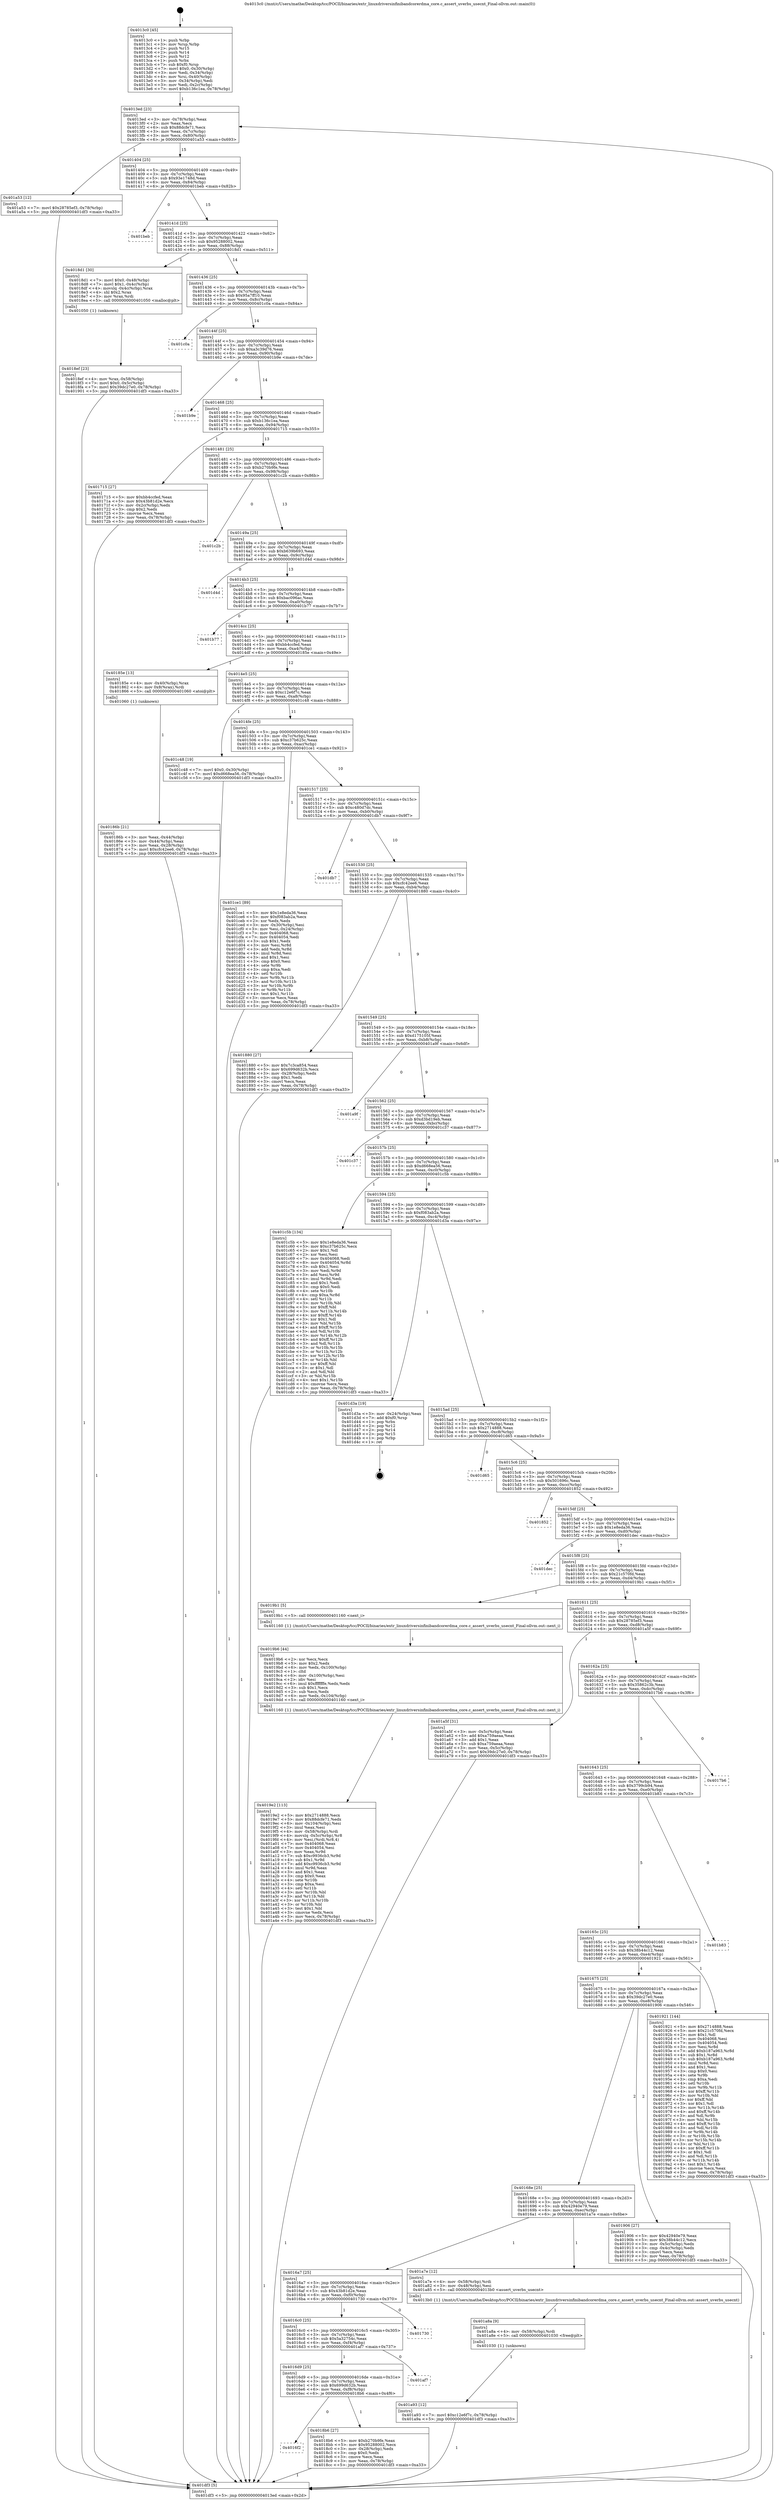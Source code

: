 digraph "0x4013c0" {
  label = "0x4013c0 (/mnt/c/Users/mathe/Desktop/tcc/POCII/binaries/extr_linuxdriversinfinibandcorerdma_core.c_assert_uverbs_usecnt_Final-ollvm.out::main(0))"
  labelloc = "t"
  node[shape=record]

  Entry [label="",width=0.3,height=0.3,shape=circle,fillcolor=black,style=filled]
  "0x4013ed" [label="{
     0x4013ed [23]\l
     | [instrs]\l
     &nbsp;&nbsp;0x4013ed \<+3\>: mov -0x78(%rbp),%eax\l
     &nbsp;&nbsp;0x4013f0 \<+2\>: mov %eax,%ecx\l
     &nbsp;&nbsp;0x4013f2 \<+6\>: sub $0x88dcfe71,%ecx\l
     &nbsp;&nbsp;0x4013f8 \<+3\>: mov %eax,-0x7c(%rbp)\l
     &nbsp;&nbsp;0x4013fb \<+3\>: mov %ecx,-0x80(%rbp)\l
     &nbsp;&nbsp;0x4013fe \<+6\>: je 0000000000401a53 \<main+0x693\>\l
  }"]
  "0x401a53" [label="{
     0x401a53 [12]\l
     | [instrs]\l
     &nbsp;&nbsp;0x401a53 \<+7\>: movl $0x28785ef3,-0x78(%rbp)\l
     &nbsp;&nbsp;0x401a5a \<+5\>: jmp 0000000000401df3 \<main+0xa33\>\l
  }"]
  "0x401404" [label="{
     0x401404 [25]\l
     | [instrs]\l
     &nbsp;&nbsp;0x401404 \<+5\>: jmp 0000000000401409 \<main+0x49\>\l
     &nbsp;&nbsp;0x401409 \<+3\>: mov -0x7c(%rbp),%eax\l
     &nbsp;&nbsp;0x40140c \<+5\>: sub $0x93e1748d,%eax\l
     &nbsp;&nbsp;0x401411 \<+6\>: mov %eax,-0x84(%rbp)\l
     &nbsp;&nbsp;0x401417 \<+6\>: je 0000000000401beb \<main+0x82b\>\l
  }"]
  Exit [label="",width=0.3,height=0.3,shape=circle,fillcolor=black,style=filled,peripheries=2]
  "0x401beb" [label="{
     0x401beb\l
  }", style=dashed]
  "0x40141d" [label="{
     0x40141d [25]\l
     | [instrs]\l
     &nbsp;&nbsp;0x40141d \<+5\>: jmp 0000000000401422 \<main+0x62\>\l
     &nbsp;&nbsp;0x401422 \<+3\>: mov -0x7c(%rbp),%eax\l
     &nbsp;&nbsp;0x401425 \<+5\>: sub $0x95288002,%eax\l
     &nbsp;&nbsp;0x40142a \<+6\>: mov %eax,-0x88(%rbp)\l
     &nbsp;&nbsp;0x401430 \<+6\>: je 00000000004018d1 \<main+0x511\>\l
  }"]
  "0x401a93" [label="{
     0x401a93 [12]\l
     | [instrs]\l
     &nbsp;&nbsp;0x401a93 \<+7\>: movl $0xc12e6f7c,-0x78(%rbp)\l
     &nbsp;&nbsp;0x401a9a \<+5\>: jmp 0000000000401df3 \<main+0xa33\>\l
  }"]
  "0x4018d1" [label="{
     0x4018d1 [30]\l
     | [instrs]\l
     &nbsp;&nbsp;0x4018d1 \<+7\>: movl $0x0,-0x48(%rbp)\l
     &nbsp;&nbsp;0x4018d8 \<+7\>: movl $0x1,-0x4c(%rbp)\l
     &nbsp;&nbsp;0x4018df \<+4\>: movslq -0x4c(%rbp),%rax\l
     &nbsp;&nbsp;0x4018e3 \<+4\>: shl $0x2,%rax\l
     &nbsp;&nbsp;0x4018e7 \<+3\>: mov %rax,%rdi\l
     &nbsp;&nbsp;0x4018ea \<+5\>: call 0000000000401050 \<malloc@plt\>\l
     | [calls]\l
     &nbsp;&nbsp;0x401050 \{1\} (unknown)\l
  }"]
  "0x401436" [label="{
     0x401436 [25]\l
     | [instrs]\l
     &nbsp;&nbsp;0x401436 \<+5\>: jmp 000000000040143b \<main+0x7b\>\l
     &nbsp;&nbsp;0x40143b \<+3\>: mov -0x7c(%rbp),%eax\l
     &nbsp;&nbsp;0x40143e \<+5\>: sub $0x95a7ff10,%eax\l
     &nbsp;&nbsp;0x401443 \<+6\>: mov %eax,-0x8c(%rbp)\l
     &nbsp;&nbsp;0x401449 \<+6\>: je 0000000000401c0a \<main+0x84a\>\l
  }"]
  "0x401a8a" [label="{
     0x401a8a [9]\l
     | [instrs]\l
     &nbsp;&nbsp;0x401a8a \<+4\>: mov -0x58(%rbp),%rdi\l
     &nbsp;&nbsp;0x401a8e \<+5\>: call 0000000000401030 \<free@plt\>\l
     | [calls]\l
     &nbsp;&nbsp;0x401030 \{1\} (unknown)\l
  }"]
  "0x401c0a" [label="{
     0x401c0a\l
  }", style=dashed]
  "0x40144f" [label="{
     0x40144f [25]\l
     | [instrs]\l
     &nbsp;&nbsp;0x40144f \<+5\>: jmp 0000000000401454 \<main+0x94\>\l
     &nbsp;&nbsp;0x401454 \<+3\>: mov -0x7c(%rbp),%eax\l
     &nbsp;&nbsp;0x401457 \<+5\>: sub $0xa3c39d76,%eax\l
     &nbsp;&nbsp;0x40145c \<+6\>: mov %eax,-0x90(%rbp)\l
     &nbsp;&nbsp;0x401462 \<+6\>: je 0000000000401b9e \<main+0x7de\>\l
  }"]
  "0x4019e2" [label="{
     0x4019e2 [113]\l
     | [instrs]\l
     &nbsp;&nbsp;0x4019e2 \<+5\>: mov $0x2714888,%ecx\l
     &nbsp;&nbsp;0x4019e7 \<+5\>: mov $0x88dcfe71,%edx\l
     &nbsp;&nbsp;0x4019ec \<+6\>: mov -0x104(%rbp),%esi\l
     &nbsp;&nbsp;0x4019f2 \<+3\>: imul %eax,%esi\l
     &nbsp;&nbsp;0x4019f5 \<+4\>: mov -0x58(%rbp),%rdi\l
     &nbsp;&nbsp;0x4019f9 \<+4\>: movslq -0x5c(%rbp),%r8\l
     &nbsp;&nbsp;0x4019fd \<+4\>: mov %esi,(%rdi,%r8,4)\l
     &nbsp;&nbsp;0x401a01 \<+7\>: mov 0x404068,%eax\l
     &nbsp;&nbsp;0x401a08 \<+7\>: mov 0x404054,%esi\l
     &nbsp;&nbsp;0x401a0f \<+3\>: mov %eax,%r9d\l
     &nbsp;&nbsp;0x401a12 \<+7\>: sub $0xc9936cb3,%r9d\l
     &nbsp;&nbsp;0x401a19 \<+4\>: sub $0x1,%r9d\l
     &nbsp;&nbsp;0x401a1d \<+7\>: add $0xc9936cb3,%r9d\l
     &nbsp;&nbsp;0x401a24 \<+4\>: imul %r9d,%eax\l
     &nbsp;&nbsp;0x401a28 \<+3\>: and $0x1,%eax\l
     &nbsp;&nbsp;0x401a2b \<+3\>: cmp $0x0,%eax\l
     &nbsp;&nbsp;0x401a2e \<+4\>: sete %r10b\l
     &nbsp;&nbsp;0x401a32 \<+3\>: cmp $0xa,%esi\l
     &nbsp;&nbsp;0x401a35 \<+4\>: setl %r11b\l
     &nbsp;&nbsp;0x401a39 \<+3\>: mov %r10b,%bl\l
     &nbsp;&nbsp;0x401a3c \<+3\>: and %r11b,%bl\l
     &nbsp;&nbsp;0x401a3f \<+3\>: xor %r11b,%r10b\l
     &nbsp;&nbsp;0x401a42 \<+3\>: or %r10b,%bl\l
     &nbsp;&nbsp;0x401a45 \<+3\>: test $0x1,%bl\l
     &nbsp;&nbsp;0x401a48 \<+3\>: cmovne %edx,%ecx\l
     &nbsp;&nbsp;0x401a4b \<+3\>: mov %ecx,-0x78(%rbp)\l
     &nbsp;&nbsp;0x401a4e \<+5\>: jmp 0000000000401df3 \<main+0xa33\>\l
  }"]
  "0x401b9e" [label="{
     0x401b9e\l
  }", style=dashed]
  "0x401468" [label="{
     0x401468 [25]\l
     | [instrs]\l
     &nbsp;&nbsp;0x401468 \<+5\>: jmp 000000000040146d \<main+0xad\>\l
     &nbsp;&nbsp;0x40146d \<+3\>: mov -0x7c(%rbp),%eax\l
     &nbsp;&nbsp;0x401470 \<+5\>: sub $0xb136c1ea,%eax\l
     &nbsp;&nbsp;0x401475 \<+6\>: mov %eax,-0x94(%rbp)\l
     &nbsp;&nbsp;0x40147b \<+6\>: je 0000000000401715 \<main+0x355\>\l
  }"]
  "0x4019b6" [label="{
     0x4019b6 [44]\l
     | [instrs]\l
     &nbsp;&nbsp;0x4019b6 \<+2\>: xor %ecx,%ecx\l
     &nbsp;&nbsp;0x4019b8 \<+5\>: mov $0x2,%edx\l
     &nbsp;&nbsp;0x4019bd \<+6\>: mov %edx,-0x100(%rbp)\l
     &nbsp;&nbsp;0x4019c3 \<+1\>: cltd\l
     &nbsp;&nbsp;0x4019c4 \<+6\>: mov -0x100(%rbp),%esi\l
     &nbsp;&nbsp;0x4019ca \<+2\>: idiv %esi\l
     &nbsp;&nbsp;0x4019cc \<+6\>: imul $0xfffffffe,%edx,%edx\l
     &nbsp;&nbsp;0x4019d2 \<+3\>: sub $0x1,%ecx\l
     &nbsp;&nbsp;0x4019d5 \<+2\>: sub %ecx,%edx\l
     &nbsp;&nbsp;0x4019d7 \<+6\>: mov %edx,-0x104(%rbp)\l
     &nbsp;&nbsp;0x4019dd \<+5\>: call 0000000000401160 \<next_i\>\l
     | [calls]\l
     &nbsp;&nbsp;0x401160 \{1\} (/mnt/c/Users/mathe/Desktop/tcc/POCII/binaries/extr_linuxdriversinfinibandcorerdma_core.c_assert_uverbs_usecnt_Final-ollvm.out::next_i)\l
  }"]
  "0x401715" [label="{
     0x401715 [27]\l
     | [instrs]\l
     &nbsp;&nbsp;0x401715 \<+5\>: mov $0xbb4ccfed,%eax\l
     &nbsp;&nbsp;0x40171a \<+5\>: mov $0x43b81d2e,%ecx\l
     &nbsp;&nbsp;0x40171f \<+3\>: mov -0x2c(%rbp),%edx\l
     &nbsp;&nbsp;0x401722 \<+3\>: cmp $0x2,%edx\l
     &nbsp;&nbsp;0x401725 \<+3\>: cmovne %ecx,%eax\l
     &nbsp;&nbsp;0x401728 \<+3\>: mov %eax,-0x78(%rbp)\l
     &nbsp;&nbsp;0x40172b \<+5\>: jmp 0000000000401df3 \<main+0xa33\>\l
  }"]
  "0x401481" [label="{
     0x401481 [25]\l
     | [instrs]\l
     &nbsp;&nbsp;0x401481 \<+5\>: jmp 0000000000401486 \<main+0xc6\>\l
     &nbsp;&nbsp;0x401486 \<+3\>: mov -0x7c(%rbp),%eax\l
     &nbsp;&nbsp;0x401489 \<+5\>: sub $0xb270b9fe,%eax\l
     &nbsp;&nbsp;0x40148e \<+6\>: mov %eax,-0x98(%rbp)\l
     &nbsp;&nbsp;0x401494 \<+6\>: je 0000000000401c2b \<main+0x86b\>\l
  }"]
  "0x401df3" [label="{
     0x401df3 [5]\l
     | [instrs]\l
     &nbsp;&nbsp;0x401df3 \<+5\>: jmp 00000000004013ed \<main+0x2d\>\l
  }"]
  "0x4013c0" [label="{
     0x4013c0 [45]\l
     | [instrs]\l
     &nbsp;&nbsp;0x4013c0 \<+1\>: push %rbp\l
     &nbsp;&nbsp;0x4013c1 \<+3\>: mov %rsp,%rbp\l
     &nbsp;&nbsp;0x4013c4 \<+2\>: push %r15\l
     &nbsp;&nbsp;0x4013c6 \<+2\>: push %r14\l
     &nbsp;&nbsp;0x4013c8 \<+2\>: push %r12\l
     &nbsp;&nbsp;0x4013ca \<+1\>: push %rbx\l
     &nbsp;&nbsp;0x4013cb \<+7\>: sub $0xf0,%rsp\l
     &nbsp;&nbsp;0x4013d2 \<+7\>: movl $0x0,-0x30(%rbp)\l
     &nbsp;&nbsp;0x4013d9 \<+3\>: mov %edi,-0x34(%rbp)\l
     &nbsp;&nbsp;0x4013dc \<+4\>: mov %rsi,-0x40(%rbp)\l
     &nbsp;&nbsp;0x4013e0 \<+3\>: mov -0x34(%rbp),%edi\l
     &nbsp;&nbsp;0x4013e3 \<+3\>: mov %edi,-0x2c(%rbp)\l
     &nbsp;&nbsp;0x4013e6 \<+7\>: movl $0xb136c1ea,-0x78(%rbp)\l
  }"]
  "0x4018ef" [label="{
     0x4018ef [23]\l
     | [instrs]\l
     &nbsp;&nbsp;0x4018ef \<+4\>: mov %rax,-0x58(%rbp)\l
     &nbsp;&nbsp;0x4018f3 \<+7\>: movl $0x0,-0x5c(%rbp)\l
     &nbsp;&nbsp;0x4018fa \<+7\>: movl $0x39dc27e0,-0x78(%rbp)\l
     &nbsp;&nbsp;0x401901 \<+5\>: jmp 0000000000401df3 \<main+0xa33\>\l
  }"]
  "0x401c2b" [label="{
     0x401c2b\l
  }", style=dashed]
  "0x40149a" [label="{
     0x40149a [25]\l
     | [instrs]\l
     &nbsp;&nbsp;0x40149a \<+5\>: jmp 000000000040149f \<main+0xdf\>\l
     &nbsp;&nbsp;0x40149f \<+3\>: mov -0x7c(%rbp),%eax\l
     &nbsp;&nbsp;0x4014a2 \<+5\>: sub $0xb639b693,%eax\l
     &nbsp;&nbsp;0x4014a7 \<+6\>: mov %eax,-0x9c(%rbp)\l
     &nbsp;&nbsp;0x4014ad \<+6\>: je 0000000000401d4d \<main+0x98d\>\l
  }"]
  "0x4016f2" [label="{
     0x4016f2\l
  }", style=dashed]
  "0x401d4d" [label="{
     0x401d4d\l
  }", style=dashed]
  "0x4014b3" [label="{
     0x4014b3 [25]\l
     | [instrs]\l
     &nbsp;&nbsp;0x4014b3 \<+5\>: jmp 00000000004014b8 \<main+0xf8\>\l
     &nbsp;&nbsp;0x4014b8 \<+3\>: mov -0x7c(%rbp),%eax\l
     &nbsp;&nbsp;0x4014bb \<+5\>: sub $0xbac096ac,%eax\l
     &nbsp;&nbsp;0x4014c0 \<+6\>: mov %eax,-0xa0(%rbp)\l
     &nbsp;&nbsp;0x4014c6 \<+6\>: je 0000000000401b77 \<main+0x7b7\>\l
  }"]
  "0x4018b6" [label="{
     0x4018b6 [27]\l
     | [instrs]\l
     &nbsp;&nbsp;0x4018b6 \<+5\>: mov $0xb270b9fe,%eax\l
     &nbsp;&nbsp;0x4018bb \<+5\>: mov $0x95288002,%ecx\l
     &nbsp;&nbsp;0x4018c0 \<+3\>: mov -0x28(%rbp),%edx\l
     &nbsp;&nbsp;0x4018c3 \<+3\>: cmp $0x0,%edx\l
     &nbsp;&nbsp;0x4018c6 \<+3\>: cmove %ecx,%eax\l
     &nbsp;&nbsp;0x4018c9 \<+3\>: mov %eax,-0x78(%rbp)\l
     &nbsp;&nbsp;0x4018cc \<+5\>: jmp 0000000000401df3 \<main+0xa33\>\l
  }"]
  "0x401b77" [label="{
     0x401b77\l
  }", style=dashed]
  "0x4014cc" [label="{
     0x4014cc [25]\l
     | [instrs]\l
     &nbsp;&nbsp;0x4014cc \<+5\>: jmp 00000000004014d1 \<main+0x111\>\l
     &nbsp;&nbsp;0x4014d1 \<+3\>: mov -0x7c(%rbp),%eax\l
     &nbsp;&nbsp;0x4014d4 \<+5\>: sub $0xbb4ccfed,%eax\l
     &nbsp;&nbsp;0x4014d9 \<+6\>: mov %eax,-0xa4(%rbp)\l
     &nbsp;&nbsp;0x4014df \<+6\>: je 000000000040185e \<main+0x49e\>\l
  }"]
  "0x4016d9" [label="{
     0x4016d9 [25]\l
     | [instrs]\l
     &nbsp;&nbsp;0x4016d9 \<+5\>: jmp 00000000004016de \<main+0x31e\>\l
     &nbsp;&nbsp;0x4016de \<+3\>: mov -0x7c(%rbp),%eax\l
     &nbsp;&nbsp;0x4016e1 \<+5\>: sub $0x699d632b,%eax\l
     &nbsp;&nbsp;0x4016e6 \<+6\>: mov %eax,-0xf8(%rbp)\l
     &nbsp;&nbsp;0x4016ec \<+6\>: je 00000000004018b6 \<main+0x4f6\>\l
  }"]
  "0x40185e" [label="{
     0x40185e [13]\l
     | [instrs]\l
     &nbsp;&nbsp;0x40185e \<+4\>: mov -0x40(%rbp),%rax\l
     &nbsp;&nbsp;0x401862 \<+4\>: mov 0x8(%rax),%rdi\l
     &nbsp;&nbsp;0x401866 \<+5\>: call 0000000000401060 \<atoi@plt\>\l
     | [calls]\l
     &nbsp;&nbsp;0x401060 \{1\} (unknown)\l
  }"]
  "0x4014e5" [label="{
     0x4014e5 [25]\l
     | [instrs]\l
     &nbsp;&nbsp;0x4014e5 \<+5\>: jmp 00000000004014ea \<main+0x12a\>\l
     &nbsp;&nbsp;0x4014ea \<+3\>: mov -0x7c(%rbp),%eax\l
     &nbsp;&nbsp;0x4014ed \<+5\>: sub $0xc12e6f7c,%eax\l
     &nbsp;&nbsp;0x4014f2 \<+6\>: mov %eax,-0xa8(%rbp)\l
     &nbsp;&nbsp;0x4014f8 \<+6\>: je 0000000000401c48 \<main+0x888\>\l
  }"]
  "0x40186b" [label="{
     0x40186b [21]\l
     | [instrs]\l
     &nbsp;&nbsp;0x40186b \<+3\>: mov %eax,-0x44(%rbp)\l
     &nbsp;&nbsp;0x40186e \<+3\>: mov -0x44(%rbp),%eax\l
     &nbsp;&nbsp;0x401871 \<+3\>: mov %eax,-0x28(%rbp)\l
     &nbsp;&nbsp;0x401874 \<+7\>: movl $0xcfc42ee6,-0x78(%rbp)\l
     &nbsp;&nbsp;0x40187b \<+5\>: jmp 0000000000401df3 \<main+0xa33\>\l
  }"]
  "0x401af7" [label="{
     0x401af7\l
  }", style=dashed]
  "0x401c48" [label="{
     0x401c48 [19]\l
     | [instrs]\l
     &nbsp;&nbsp;0x401c48 \<+7\>: movl $0x0,-0x30(%rbp)\l
     &nbsp;&nbsp;0x401c4f \<+7\>: movl $0xd668ea56,-0x78(%rbp)\l
     &nbsp;&nbsp;0x401c56 \<+5\>: jmp 0000000000401df3 \<main+0xa33\>\l
  }"]
  "0x4014fe" [label="{
     0x4014fe [25]\l
     | [instrs]\l
     &nbsp;&nbsp;0x4014fe \<+5\>: jmp 0000000000401503 \<main+0x143\>\l
     &nbsp;&nbsp;0x401503 \<+3\>: mov -0x7c(%rbp),%eax\l
     &nbsp;&nbsp;0x401506 \<+5\>: sub $0xc37b625c,%eax\l
     &nbsp;&nbsp;0x40150b \<+6\>: mov %eax,-0xac(%rbp)\l
     &nbsp;&nbsp;0x401511 \<+6\>: je 0000000000401ce1 \<main+0x921\>\l
  }"]
  "0x4016c0" [label="{
     0x4016c0 [25]\l
     | [instrs]\l
     &nbsp;&nbsp;0x4016c0 \<+5\>: jmp 00000000004016c5 \<main+0x305\>\l
     &nbsp;&nbsp;0x4016c5 \<+3\>: mov -0x7c(%rbp),%eax\l
     &nbsp;&nbsp;0x4016c8 \<+5\>: sub $0x5a32754c,%eax\l
     &nbsp;&nbsp;0x4016cd \<+6\>: mov %eax,-0xf4(%rbp)\l
     &nbsp;&nbsp;0x4016d3 \<+6\>: je 0000000000401af7 \<main+0x737\>\l
  }"]
  "0x401ce1" [label="{
     0x401ce1 [89]\l
     | [instrs]\l
     &nbsp;&nbsp;0x401ce1 \<+5\>: mov $0x1e8eda36,%eax\l
     &nbsp;&nbsp;0x401ce6 \<+5\>: mov $0xf083ab2a,%ecx\l
     &nbsp;&nbsp;0x401ceb \<+2\>: xor %edx,%edx\l
     &nbsp;&nbsp;0x401ced \<+3\>: mov -0x30(%rbp),%esi\l
     &nbsp;&nbsp;0x401cf0 \<+3\>: mov %esi,-0x24(%rbp)\l
     &nbsp;&nbsp;0x401cf3 \<+7\>: mov 0x404068,%esi\l
     &nbsp;&nbsp;0x401cfa \<+7\>: mov 0x404054,%edi\l
     &nbsp;&nbsp;0x401d01 \<+3\>: sub $0x1,%edx\l
     &nbsp;&nbsp;0x401d04 \<+3\>: mov %esi,%r8d\l
     &nbsp;&nbsp;0x401d07 \<+3\>: add %edx,%r8d\l
     &nbsp;&nbsp;0x401d0a \<+4\>: imul %r8d,%esi\l
     &nbsp;&nbsp;0x401d0e \<+3\>: and $0x1,%esi\l
     &nbsp;&nbsp;0x401d11 \<+3\>: cmp $0x0,%esi\l
     &nbsp;&nbsp;0x401d14 \<+4\>: sete %r9b\l
     &nbsp;&nbsp;0x401d18 \<+3\>: cmp $0xa,%edi\l
     &nbsp;&nbsp;0x401d1b \<+4\>: setl %r10b\l
     &nbsp;&nbsp;0x401d1f \<+3\>: mov %r9b,%r11b\l
     &nbsp;&nbsp;0x401d22 \<+3\>: and %r10b,%r11b\l
     &nbsp;&nbsp;0x401d25 \<+3\>: xor %r10b,%r9b\l
     &nbsp;&nbsp;0x401d28 \<+3\>: or %r9b,%r11b\l
     &nbsp;&nbsp;0x401d2b \<+4\>: test $0x1,%r11b\l
     &nbsp;&nbsp;0x401d2f \<+3\>: cmovne %ecx,%eax\l
     &nbsp;&nbsp;0x401d32 \<+3\>: mov %eax,-0x78(%rbp)\l
     &nbsp;&nbsp;0x401d35 \<+5\>: jmp 0000000000401df3 \<main+0xa33\>\l
  }"]
  "0x401517" [label="{
     0x401517 [25]\l
     | [instrs]\l
     &nbsp;&nbsp;0x401517 \<+5\>: jmp 000000000040151c \<main+0x15c\>\l
     &nbsp;&nbsp;0x40151c \<+3\>: mov -0x7c(%rbp),%eax\l
     &nbsp;&nbsp;0x40151f \<+5\>: sub $0xc480d7dc,%eax\l
     &nbsp;&nbsp;0x401524 \<+6\>: mov %eax,-0xb0(%rbp)\l
     &nbsp;&nbsp;0x40152a \<+6\>: je 0000000000401db7 \<main+0x9f7\>\l
  }"]
  "0x401730" [label="{
     0x401730\l
  }", style=dashed]
  "0x401db7" [label="{
     0x401db7\l
  }", style=dashed]
  "0x401530" [label="{
     0x401530 [25]\l
     | [instrs]\l
     &nbsp;&nbsp;0x401530 \<+5\>: jmp 0000000000401535 \<main+0x175\>\l
     &nbsp;&nbsp;0x401535 \<+3\>: mov -0x7c(%rbp),%eax\l
     &nbsp;&nbsp;0x401538 \<+5\>: sub $0xcfc42ee6,%eax\l
     &nbsp;&nbsp;0x40153d \<+6\>: mov %eax,-0xb4(%rbp)\l
     &nbsp;&nbsp;0x401543 \<+6\>: je 0000000000401880 \<main+0x4c0\>\l
  }"]
  "0x4016a7" [label="{
     0x4016a7 [25]\l
     | [instrs]\l
     &nbsp;&nbsp;0x4016a7 \<+5\>: jmp 00000000004016ac \<main+0x2ec\>\l
     &nbsp;&nbsp;0x4016ac \<+3\>: mov -0x7c(%rbp),%eax\l
     &nbsp;&nbsp;0x4016af \<+5\>: sub $0x43b81d2e,%eax\l
     &nbsp;&nbsp;0x4016b4 \<+6\>: mov %eax,-0xf0(%rbp)\l
     &nbsp;&nbsp;0x4016ba \<+6\>: je 0000000000401730 \<main+0x370\>\l
  }"]
  "0x401880" [label="{
     0x401880 [27]\l
     | [instrs]\l
     &nbsp;&nbsp;0x401880 \<+5\>: mov $0x7c3ca854,%eax\l
     &nbsp;&nbsp;0x401885 \<+5\>: mov $0x699d632b,%ecx\l
     &nbsp;&nbsp;0x40188a \<+3\>: mov -0x28(%rbp),%edx\l
     &nbsp;&nbsp;0x40188d \<+3\>: cmp $0x1,%edx\l
     &nbsp;&nbsp;0x401890 \<+3\>: cmovl %ecx,%eax\l
     &nbsp;&nbsp;0x401893 \<+3\>: mov %eax,-0x78(%rbp)\l
     &nbsp;&nbsp;0x401896 \<+5\>: jmp 0000000000401df3 \<main+0xa33\>\l
  }"]
  "0x401549" [label="{
     0x401549 [25]\l
     | [instrs]\l
     &nbsp;&nbsp;0x401549 \<+5\>: jmp 000000000040154e \<main+0x18e\>\l
     &nbsp;&nbsp;0x40154e \<+3\>: mov -0x7c(%rbp),%eax\l
     &nbsp;&nbsp;0x401551 \<+5\>: sub $0xd175105f,%eax\l
     &nbsp;&nbsp;0x401556 \<+6\>: mov %eax,-0xb8(%rbp)\l
     &nbsp;&nbsp;0x40155c \<+6\>: je 0000000000401a9f \<main+0x6df\>\l
  }"]
  "0x401a7e" [label="{
     0x401a7e [12]\l
     | [instrs]\l
     &nbsp;&nbsp;0x401a7e \<+4\>: mov -0x58(%rbp),%rdi\l
     &nbsp;&nbsp;0x401a82 \<+3\>: mov -0x48(%rbp),%esi\l
     &nbsp;&nbsp;0x401a85 \<+5\>: call 00000000004013b0 \<assert_uverbs_usecnt\>\l
     | [calls]\l
     &nbsp;&nbsp;0x4013b0 \{1\} (/mnt/c/Users/mathe/Desktop/tcc/POCII/binaries/extr_linuxdriversinfinibandcorerdma_core.c_assert_uverbs_usecnt_Final-ollvm.out::assert_uverbs_usecnt)\l
  }"]
  "0x401a9f" [label="{
     0x401a9f\l
  }", style=dashed]
  "0x401562" [label="{
     0x401562 [25]\l
     | [instrs]\l
     &nbsp;&nbsp;0x401562 \<+5\>: jmp 0000000000401567 \<main+0x1a7\>\l
     &nbsp;&nbsp;0x401567 \<+3\>: mov -0x7c(%rbp),%eax\l
     &nbsp;&nbsp;0x40156a \<+5\>: sub $0xd3bd19eb,%eax\l
     &nbsp;&nbsp;0x40156f \<+6\>: mov %eax,-0xbc(%rbp)\l
     &nbsp;&nbsp;0x401575 \<+6\>: je 0000000000401c37 \<main+0x877\>\l
  }"]
  "0x40168e" [label="{
     0x40168e [25]\l
     | [instrs]\l
     &nbsp;&nbsp;0x40168e \<+5\>: jmp 0000000000401693 \<main+0x2d3\>\l
     &nbsp;&nbsp;0x401693 \<+3\>: mov -0x7c(%rbp),%eax\l
     &nbsp;&nbsp;0x401696 \<+5\>: sub $0x42940e79,%eax\l
     &nbsp;&nbsp;0x40169b \<+6\>: mov %eax,-0xec(%rbp)\l
     &nbsp;&nbsp;0x4016a1 \<+6\>: je 0000000000401a7e \<main+0x6be\>\l
  }"]
  "0x401c37" [label="{
     0x401c37\l
  }", style=dashed]
  "0x40157b" [label="{
     0x40157b [25]\l
     | [instrs]\l
     &nbsp;&nbsp;0x40157b \<+5\>: jmp 0000000000401580 \<main+0x1c0\>\l
     &nbsp;&nbsp;0x401580 \<+3\>: mov -0x7c(%rbp),%eax\l
     &nbsp;&nbsp;0x401583 \<+5\>: sub $0xd668ea56,%eax\l
     &nbsp;&nbsp;0x401588 \<+6\>: mov %eax,-0xc0(%rbp)\l
     &nbsp;&nbsp;0x40158e \<+6\>: je 0000000000401c5b \<main+0x89b\>\l
  }"]
  "0x401906" [label="{
     0x401906 [27]\l
     | [instrs]\l
     &nbsp;&nbsp;0x401906 \<+5\>: mov $0x42940e79,%eax\l
     &nbsp;&nbsp;0x40190b \<+5\>: mov $0x38b44c12,%ecx\l
     &nbsp;&nbsp;0x401910 \<+3\>: mov -0x5c(%rbp),%edx\l
     &nbsp;&nbsp;0x401913 \<+3\>: cmp -0x4c(%rbp),%edx\l
     &nbsp;&nbsp;0x401916 \<+3\>: cmovl %ecx,%eax\l
     &nbsp;&nbsp;0x401919 \<+3\>: mov %eax,-0x78(%rbp)\l
     &nbsp;&nbsp;0x40191c \<+5\>: jmp 0000000000401df3 \<main+0xa33\>\l
  }"]
  "0x401c5b" [label="{
     0x401c5b [134]\l
     | [instrs]\l
     &nbsp;&nbsp;0x401c5b \<+5\>: mov $0x1e8eda36,%eax\l
     &nbsp;&nbsp;0x401c60 \<+5\>: mov $0xc37b625c,%ecx\l
     &nbsp;&nbsp;0x401c65 \<+2\>: mov $0x1,%dl\l
     &nbsp;&nbsp;0x401c67 \<+2\>: xor %esi,%esi\l
     &nbsp;&nbsp;0x401c69 \<+7\>: mov 0x404068,%edi\l
     &nbsp;&nbsp;0x401c70 \<+8\>: mov 0x404054,%r8d\l
     &nbsp;&nbsp;0x401c78 \<+3\>: sub $0x1,%esi\l
     &nbsp;&nbsp;0x401c7b \<+3\>: mov %edi,%r9d\l
     &nbsp;&nbsp;0x401c7e \<+3\>: add %esi,%r9d\l
     &nbsp;&nbsp;0x401c81 \<+4\>: imul %r9d,%edi\l
     &nbsp;&nbsp;0x401c85 \<+3\>: and $0x1,%edi\l
     &nbsp;&nbsp;0x401c88 \<+3\>: cmp $0x0,%edi\l
     &nbsp;&nbsp;0x401c8b \<+4\>: sete %r10b\l
     &nbsp;&nbsp;0x401c8f \<+4\>: cmp $0xa,%r8d\l
     &nbsp;&nbsp;0x401c93 \<+4\>: setl %r11b\l
     &nbsp;&nbsp;0x401c97 \<+3\>: mov %r10b,%bl\l
     &nbsp;&nbsp;0x401c9a \<+3\>: xor $0xff,%bl\l
     &nbsp;&nbsp;0x401c9d \<+3\>: mov %r11b,%r14b\l
     &nbsp;&nbsp;0x401ca0 \<+4\>: xor $0xff,%r14b\l
     &nbsp;&nbsp;0x401ca4 \<+3\>: xor $0x1,%dl\l
     &nbsp;&nbsp;0x401ca7 \<+3\>: mov %bl,%r15b\l
     &nbsp;&nbsp;0x401caa \<+4\>: and $0xff,%r15b\l
     &nbsp;&nbsp;0x401cae \<+3\>: and %dl,%r10b\l
     &nbsp;&nbsp;0x401cb1 \<+3\>: mov %r14b,%r12b\l
     &nbsp;&nbsp;0x401cb4 \<+4\>: and $0xff,%r12b\l
     &nbsp;&nbsp;0x401cb8 \<+3\>: and %dl,%r11b\l
     &nbsp;&nbsp;0x401cbb \<+3\>: or %r10b,%r15b\l
     &nbsp;&nbsp;0x401cbe \<+3\>: or %r11b,%r12b\l
     &nbsp;&nbsp;0x401cc1 \<+3\>: xor %r12b,%r15b\l
     &nbsp;&nbsp;0x401cc4 \<+3\>: or %r14b,%bl\l
     &nbsp;&nbsp;0x401cc7 \<+3\>: xor $0xff,%bl\l
     &nbsp;&nbsp;0x401cca \<+3\>: or $0x1,%dl\l
     &nbsp;&nbsp;0x401ccd \<+2\>: and %dl,%bl\l
     &nbsp;&nbsp;0x401ccf \<+3\>: or %bl,%r15b\l
     &nbsp;&nbsp;0x401cd2 \<+4\>: test $0x1,%r15b\l
     &nbsp;&nbsp;0x401cd6 \<+3\>: cmovne %ecx,%eax\l
     &nbsp;&nbsp;0x401cd9 \<+3\>: mov %eax,-0x78(%rbp)\l
     &nbsp;&nbsp;0x401cdc \<+5\>: jmp 0000000000401df3 \<main+0xa33\>\l
  }"]
  "0x401594" [label="{
     0x401594 [25]\l
     | [instrs]\l
     &nbsp;&nbsp;0x401594 \<+5\>: jmp 0000000000401599 \<main+0x1d9\>\l
     &nbsp;&nbsp;0x401599 \<+3\>: mov -0x7c(%rbp),%eax\l
     &nbsp;&nbsp;0x40159c \<+5\>: sub $0xf083ab2a,%eax\l
     &nbsp;&nbsp;0x4015a1 \<+6\>: mov %eax,-0xc4(%rbp)\l
     &nbsp;&nbsp;0x4015a7 \<+6\>: je 0000000000401d3a \<main+0x97a\>\l
  }"]
  "0x401675" [label="{
     0x401675 [25]\l
     | [instrs]\l
     &nbsp;&nbsp;0x401675 \<+5\>: jmp 000000000040167a \<main+0x2ba\>\l
     &nbsp;&nbsp;0x40167a \<+3\>: mov -0x7c(%rbp),%eax\l
     &nbsp;&nbsp;0x40167d \<+5\>: sub $0x39dc27e0,%eax\l
     &nbsp;&nbsp;0x401682 \<+6\>: mov %eax,-0xe8(%rbp)\l
     &nbsp;&nbsp;0x401688 \<+6\>: je 0000000000401906 \<main+0x546\>\l
  }"]
  "0x401d3a" [label="{
     0x401d3a [19]\l
     | [instrs]\l
     &nbsp;&nbsp;0x401d3a \<+3\>: mov -0x24(%rbp),%eax\l
     &nbsp;&nbsp;0x401d3d \<+7\>: add $0xf0,%rsp\l
     &nbsp;&nbsp;0x401d44 \<+1\>: pop %rbx\l
     &nbsp;&nbsp;0x401d45 \<+2\>: pop %r12\l
     &nbsp;&nbsp;0x401d47 \<+2\>: pop %r14\l
     &nbsp;&nbsp;0x401d49 \<+2\>: pop %r15\l
     &nbsp;&nbsp;0x401d4b \<+1\>: pop %rbp\l
     &nbsp;&nbsp;0x401d4c \<+1\>: ret\l
  }"]
  "0x4015ad" [label="{
     0x4015ad [25]\l
     | [instrs]\l
     &nbsp;&nbsp;0x4015ad \<+5\>: jmp 00000000004015b2 \<main+0x1f2\>\l
     &nbsp;&nbsp;0x4015b2 \<+3\>: mov -0x7c(%rbp),%eax\l
     &nbsp;&nbsp;0x4015b5 \<+5\>: sub $0x2714888,%eax\l
     &nbsp;&nbsp;0x4015ba \<+6\>: mov %eax,-0xc8(%rbp)\l
     &nbsp;&nbsp;0x4015c0 \<+6\>: je 0000000000401d65 \<main+0x9a5\>\l
  }"]
  "0x401921" [label="{
     0x401921 [144]\l
     | [instrs]\l
     &nbsp;&nbsp;0x401921 \<+5\>: mov $0x2714888,%eax\l
     &nbsp;&nbsp;0x401926 \<+5\>: mov $0x21c570fd,%ecx\l
     &nbsp;&nbsp;0x40192b \<+2\>: mov $0x1,%dl\l
     &nbsp;&nbsp;0x40192d \<+7\>: mov 0x404068,%esi\l
     &nbsp;&nbsp;0x401934 \<+7\>: mov 0x404054,%edi\l
     &nbsp;&nbsp;0x40193b \<+3\>: mov %esi,%r8d\l
     &nbsp;&nbsp;0x40193e \<+7\>: add $0xb187a963,%r8d\l
     &nbsp;&nbsp;0x401945 \<+4\>: sub $0x1,%r8d\l
     &nbsp;&nbsp;0x401949 \<+7\>: sub $0xb187a963,%r8d\l
     &nbsp;&nbsp;0x401950 \<+4\>: imul %r8d,%esi\l
     &nbsp;&nbsp;0x401954 \<+3\>: and $0x1,%esi\l
     &nbsp;&nbsp;0x401957 \<+3\>: cmp $0x0,%esi\l
     &nbsp;&nbsp;0x40195a \<+4\>: sete %r9b\l
     &nbsp;&nbsp;0x40195e \<+3\>: cmp $0xa,%edi\l
     &nbsp;&nbsp;0x401961 \<+4\>: setl %r10b\l
     &nbsp;&nbsp;0x401965 \<+3\>: mov %r9b,%r11b\l
     &nbsp;&nbsp;0x401968 \<+4\>: xor $0xff,%r11b\l
     &nbsp;&nbsp;0x40196c \<+3\>: mov %r10b,%bl\l
     &nbsp;&nbsp;0x40196f \<+3\>: xor $0xff,%bl\l
     &nbsp;&nbsp;0x401972 \<+3\>: xor $0x1,%dl\l
     &nbsp;&nbsp;0x401975 \<+3\>: mov %r11b,%r14b\l
     &nbsp;&nbsp;0x401978 \<+4\>: and $0xff,%r14b\l
     &nbsp;&nbsp;0x40197c \<+3\>: and %dl,%r9b\l
     &nbsp;&nbsp;0x40197f \<+3\>: mov %bl,%r15b\l
     &nbsp;&nbsp;0x401982 \<+4\>: and $0xff,%r15b\l
     &nbsp;&nbsp;0x401986 \<+3\>: and %dl,%r10b\l
     &nbsp;&nbsp;0x401989 \<+3\>: or %r9b,%r14b\l
     &nbsp;&nbsp;0x40198c \<+3\>: or %r10b,%r15b\l
     &nbsp;&nbsp;0x40198f \<+3\>: xor %r15b,%r14b\l
     &nbsp;&nbsp;0x401992 \<+3\>: or %bl,%r11b\l
     &nbsp;&nbsp;0x401995 \<+4\>: xor $0xff,%r11b\l
     &nbsp;&nbsp;0x401999 \<+3\>: or $0x1,%dl\l
     &nbsp;&nbsp;0x40199c \<+3\>: and %dl,%r11b\l
     &nbsp;&nbsp;0x40199f \<+3\>: or %r11b,%r14b\l
     &nbsp;&nbsp;0x4019a2 \<+4\>: test $0x1,%r14b\l
     &nbsp;&nbsp;0x4019a6 \<+3\>: cmovne %ecx,%eax\l
     &nbsp;&nbsp;0x4019a9 \<+3\>: mov %eax,-0x78(%rbp)\l
     &nbsp;&nbsp;0x4019ac \<+5\>: jmp 0000000000401df3 \<main+0xa33\>\l
  }"]
  "0x401d65" [label="{
     0x401d65\l
  }", style=dashed]
  "0x4015c6" [label="{
     0x4015c6 [25]\l
     | [instrs]\l
     &nbsp;&nbsp;0x4015c6 \<+5\>: jmp 00000000004015cb \<main+0x20b\>\l
     &nbsp;&nbsp;0x4015cb \<+3\>: mov -0x7c(%rbp),%eax\l
     &nbsp;&nbsp;0x4015ce \<+5\>: sub $0x501696c,%eax\l
     &nbsp;&nbsp;0x4015d3 \<+6\>: mov %eax,-0xcc(%rbp)\l
     &nbsp;&nbsp;0x4015d9 \<+6\>: je 0000000000401852 \<main+0x492\>\l
  }"]
  "0x40165c" [label="{
     0x40165c [25]\l
     | [instrs]\l
     &nbsp;&nbsp;0x40165c \<+5\>: jmp 0000000000401661 \<main+0x2a1\>\l
     &nbsp;&nbsp;0x401661 \<+3\>: mov -0x7c(%rbp),%eax\l
     &nbsp;&nbsp;0x401664 \<+5\>: sub $0x38b44c12,%eax\l
     &nbsp;&nbsp;0x401669 \<+6\>: mov %eax,-0xe4(%rbp)\l
     &nbsp;&nbsp;0x40166f \<+6\>: je 0000000000401921 \<main+0x561\>\l
  }"]
  "0x401852" [label="{
     0x401852\l
  }", style=dashed]
  "0x4015df" [label="{
     0x4015df [25]\l
     | [instrs]\l
     &nbsp;&nbsp;0x4015df \<+5\>: jmp 00000000004015e4 \<main+0x224\>\l
     &nbsp;&nbsp;0x4015e4 \<+3\>: mov -0x7c(%rbp),%eax\l
     &nbsp;&nbsp;0x4015e7 \<+5\>: sub $0x1e8eda36,%eax\l
     &nbsp;&nbsp;0x4015ec \<+6\>: mov %eax,-0xd0(%rbp)\l
     &nbsp;&nbsp;0x4015f2 \<+6\>: je 0000000000401dec \<main+0xa2c\>\l
  }"]
  "0x401b83" [label="{
     0x401b83\l
  }", style=dashed]
  "0x401dec" [label="{
     0x401dec\l
  }", style=dashed]
  "0x4015f8" [label="{
     0x4015f8 [25]\l
     | [instrs]\l
     &nbsp;&nbsp;0x4015f8 \<+5\>: jmp 00000000004015fd \<main+0x23d\>\l
     &nbsp;&nbsp;0x4015fd \<+3\>: mov -0x7c(%rbp),%eax\l
     &nbsp;&nbsp;0x401600 \<+5\>: sub $0x21c570fd,%eax\l
     &nbsp;&nbsp;0x401605 \<+6\>: mov %eax,-0xd4(%rbp)\l
     &nbsp;&nbsp;0x40160b \<+6\>: je 00000000004019b1 \<main+0x5f1\>\l
  }"]
  "0x401643" [label="{
     0x401643 [25]\l
     | [instrs]\l
     &nbsp;&nbsp;0x401643 \<+5\>: jmp 0000000000401648 \<main+0x288\>\l
     &nbsp;&nbsp;0x401648 \<+3\>: mov -0x7c(%rbp),%eax\l
     &nbsp;&nbsp;0x40164b \<+5\>: sub $0x3799cb94,%eax\l
     &nbsp;&nbsp;0x401650 \<+6\>: mov %eax,-0xe0(%rbp)\l
     &nbsp;&nbsp;0x401656 \<+6\>: je 0000000000401b83 \<main+0x7c3\>\l
  }"]
  "0x4019b1" [label="{
     0x4019b1 [5]\l
     | [instrs]\l
     &nbsp;&nbsp;0x4019b1 \<+5\>: call 0000000000401160 \<next_i\>\l
     | [calls]\l
     &nbsp;&nbsp;0x401160 \{1\} (/mnt/c/Users/mathe/Desktop/tcc/POCII/binaries/extr_linuxdriversinfinibandcorerdma_core.c_assert_uverbs_usecnt_Final-ollvm.out::next_i)\l
  }"]
  "0x401611" [label="{
     0x401611 [25]\l
     | [instrs]\l
     &nbsp;&nbsp;0x401611 \<+5\>: jmp 0000000000401616 \<main+0x256\>\l
     &nbsp;&nbsp;0x401616 \<+3\>: mov -0x7c(%rbp),%eax\l
     &nbsp;&nbsp;0x401619 \<+5\>: sub $0x28785ef3,%eax\l
     &nbsp;&nbsp;0x40161e \<+6\>: mov %eax,-0xd8(%rbp)\l
     &nbsp;&nbsp;0x401624 \<+6\>: je 0000000000401a5f \<main+0x69f\>\l
  }"]
  "0x4017b6" [label="{
     0x4017b6\l
  }", style=dashed]
  "0x401a5f" [label="{
     0x401a5f [31]\l
     | [instrs]\l
     &nbsp;&nbsp;0x401a5f \<+3\>: mov -0x5c(%rbp),%eax\l
     &nbsp;&nbsp;0x401a62 \<+5\>: add $0xa759aeaa,%eax\l
     &nbsp;&nbsp;0x401a67 \<+3\>: add $0x1,%eax\l
     &nbsp;&nbsp;0x401a6a \<+5\>: sub $0xa759aeaa,%eax\l
     &nbsp;&nbsp;0x401a6f \<+3\>: mov %eax,-0x5c(%rbp)\l
     &nbsp;&nbsp;0x401a72 \<+7\>: movl $0x39dc27e0,-0x78(%rbp)\l
     &nbsp;&nbsp;0x401a79 \<+5\>: jmp 0000000000401df3 \<main+0xa33\>\l
  }"]
  "0x40162a" [label="{
     0x40162a [25]\l
     | [instrs]\l
     &nbsp;&nbsp;0x40162a \<+5\>: jmp 000000000040162f \<main+0x26f\>\l
     &nbsp;&nbsp;0x40162f \<+3\>: mov -0x7c(%rbp),%eax\l
     &nbsp;&nbsp;0x401632 \<+5\>: sub $0x35862c3b,%eax\l
     &nbsp;&nbsp;0x401637 \<+6\>: mov %eax,-0xdc(%rbp)\l
     &nbsp;&nbsp;0x40163d \<+6\>: je 00000000004017b6 \<main+0x3f6\>\l
  }"]
  Entry -> "0x4013c0" [label=" 1"]
  "0x4013ed" -> "0x401a53" [label=" 1"]
  "0x4013ed" -> "0x401404" [label=" 15"]
  "0x401d3a" -> Exit [label=" 1"]
  "0x401404" -> "0x401beb" [label=" 0"]
  "0x401404" -> "0x40141d" [label=" 15"]
  "0x401ce1" -> "0x401df3" [label=" 1"]
  "0x40141d" -> "0x4018d1" [label=" 1"]
  "0x40141d" -> "0x401436" [label=" 14"]
  "0x401c5b" -> "0x401df3" [label=" 1"]
  "0x401436" -> "0x401c0a" [label=" 0"]
  "0x401436" -> "0x40144f" [label=" 14"]
  "0x401c48" -> "0x401df3" [label=" 1"]
  "0x40144f" -> "0x401b9e" [label=" 0"]
  "0x40144f" -> "0x401468" [label=" 14"]
  "0x401a93" -> "0x401df3" [label=" 1"]
  "0x401468" -> "0x401715" [label=" 1"]
  "0x401468" -> "0x401481" [label=" 13"]
  "0x401715" -> "0x401df3" [label=" 1"]
  "0x4013c0" -> "0x4013ed" [label=" 1"]
  "0x401df3" -> "0x4013ed" [label=" 15"]
  "0x401a8a" -> "0x401a93" [label=" 1"]
  "0x401481" -> "0x401c2b" [label=" 0"]
  "0x401481" -> "0x40149a" [label=" 13"]
  "0x401a7e" -> "0x401a8a" [label=" 1"]
  "0x40149a" -> "0x401d4d" [label=" 0"]
  "0x40149a" -> "0x4014b3" [label=" 13"]
  "0x401a5f" -> "0x401df3" [label=" 1"]
  "0x4014b3" -> "0x401b77" [label=" 0"]
  "0x4014b3" -> "0x4014cc" [label=" 13"]
  "0x401a53" -> "0x401df3" [label=" 1"]
  "0x4014cc" -> "0x40185e" [label=" 1"]
  "0x4014cc" -> "0x4014e5" [label=" 12"]
  "0x40185e" -> "0x40186b" [label=" 1"]
  "0x40186b" -> "0x401df3" [label=" 1"]
  "0x4019b6" -> "0x4019e2" [label=" 1"]
  "0x4014e5" -> "0x401c48" [label=" 1"]
  "0x4014e5" -> "0x4014fe" [label=" 11"]
  "0x4019b1" -> "0x4019b6" [label=" 1"]
  "0x4014fe" -> "0x401ce1" [label=" 1"]
  "0x4014fe" -> "0x401517" [label=" 10"]
  "0x401906" -> "0x401df3" [label=" 2"]
  "0x401517" -> "0x401db7" [label=" 0"]
  "0x401517" -> "0x401530" [label=" 10"]
  "0x4018ef" -> "0x401df3" [label=" 1"]
  "0x401530" -> "0x401880" [label=" 1"]
  "0x401530" -> "0x401549" [label=" 9"]
  "0x401880" -> "0x401df3" [label=" 1"]
  "0x4018b6" -> "0x401df3" [label=" 1"]
  "0x401549" -> "0x401a9f" [label=" 0"]
  "0x401549" -> "0x401562" [label=" 9"]
  "0x4016d9" -> "0x4016f2" [label=" 0"]
  "0x401562" -> "0x401c37" [label=" 0"]
  "0x401562" -> "0x40157b" [label=" 9"]
  "0x4019e2" -> "0x401df3" [label=" 1"]
  "0x40157b" -> "0x401c5b" [label=" 1"]
  "0x40157b" -> "0x401594" [label=" 8"]
  "0x4016c0" -> "0x4016d9" [label=" 1"]
  "0x401594" -> "0x401d3a" [label=" 1"]
  "0x401594" -> "0x4015ad" [label=" 7"]
  "0x401921" -> "0x401df3" [label=" 1"]
  "0x4015ad" -> "0x401d65" [label=" 0"]
  "0x4015ad" -> "0x4015c6" [label=" 7"]
  "0x4016a7" -> "0x4016c0" [label=" 1"]
  "0x4015c6" -> "0x401852" [label=" 0"]
  "0x4015c6" -> "0x4015df" [label=" 7"]
  "0x4018d1" -> "0x4018ef" [label=" 1"]
  "0x4015df" -> "0x401dec" [label=" 0"]
  "0x4015df" -> "0x4015f8" [label=" 7"]
  "0x40168e" -> "0x4016a7" [label=" 1"]
  "0x4015f8" -> "0x4019b1" [label=" 1"]
  "0x4015f8" -> "0x401611" [label=" 6"]
  "0x4016d9" -> "0x4018b6" [label=" 1"]
  "0x401611" -> "0x401a5f" [label=" 1"]
  "0x401611" -> "0x40162a" [label=" 5"]
  "0x401675" -> "0x40168e" [label=" 2"]
  "0x40162a" -> "0x4017b6" [label=" 0"]
  "0x40162a" -> "0x401643" [label=" 5"]
  "0x40168e" -> "0x401a7e" [label=" 1"]
  "0x401643" -> "0x401b83" [label=" 0"]
  "0x401643" -> "0x40165c" [label=" 5"]
  "0x4016a7" -> "0x401730" [label=" 0"]
  "0x40165c" -> "0x401921" [label=" 1"]
  "0x40165c" -> "0x401675" [label=" 4"]
  "0x4016c0" -> "0x401af7" [label=" 0"]
  "0x401675" -> "0x401906" [label=" 2"]
}
